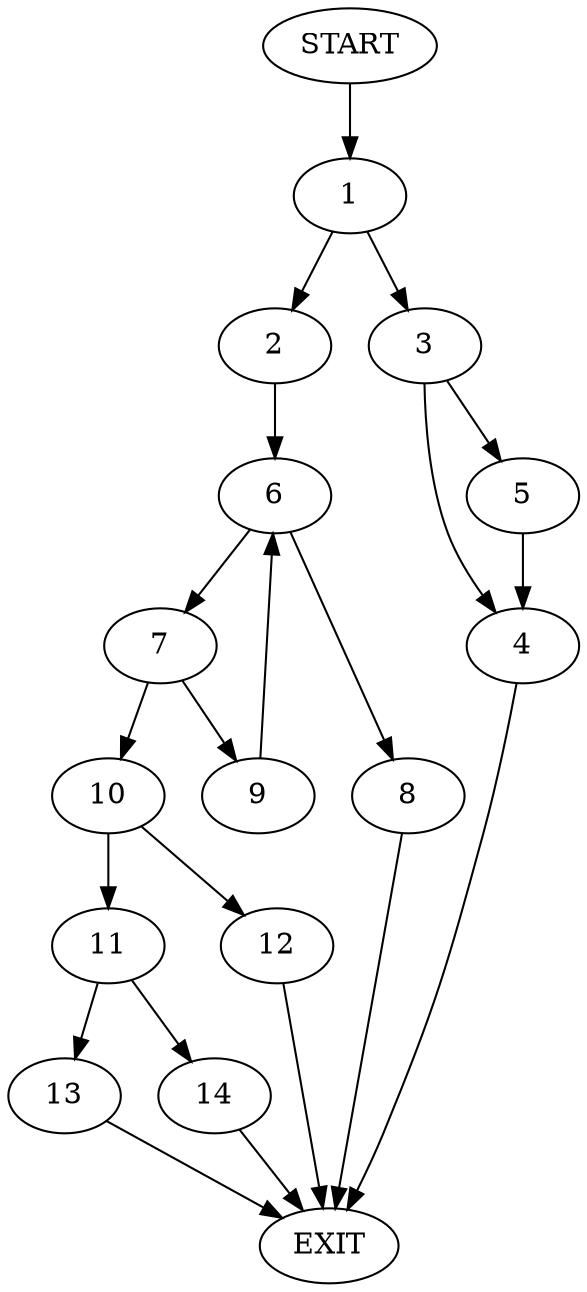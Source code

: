 digraph {
0 [label="START"]
15 [label="EXIT"]
0 -> 1
1 -> 2
1 -> 3
3 -> 4
3 -> 5
2 -> 6
4 -> 15
5 -> 4
6 -> 7
6 -> 8
8 -> 15
7 -> 9
7 -> 10
9 -> 6
10 -> 11
10 -> 12
12 -> 15
11 -> 13
11 -> 14
14 -> 15
13 -> 15
}
